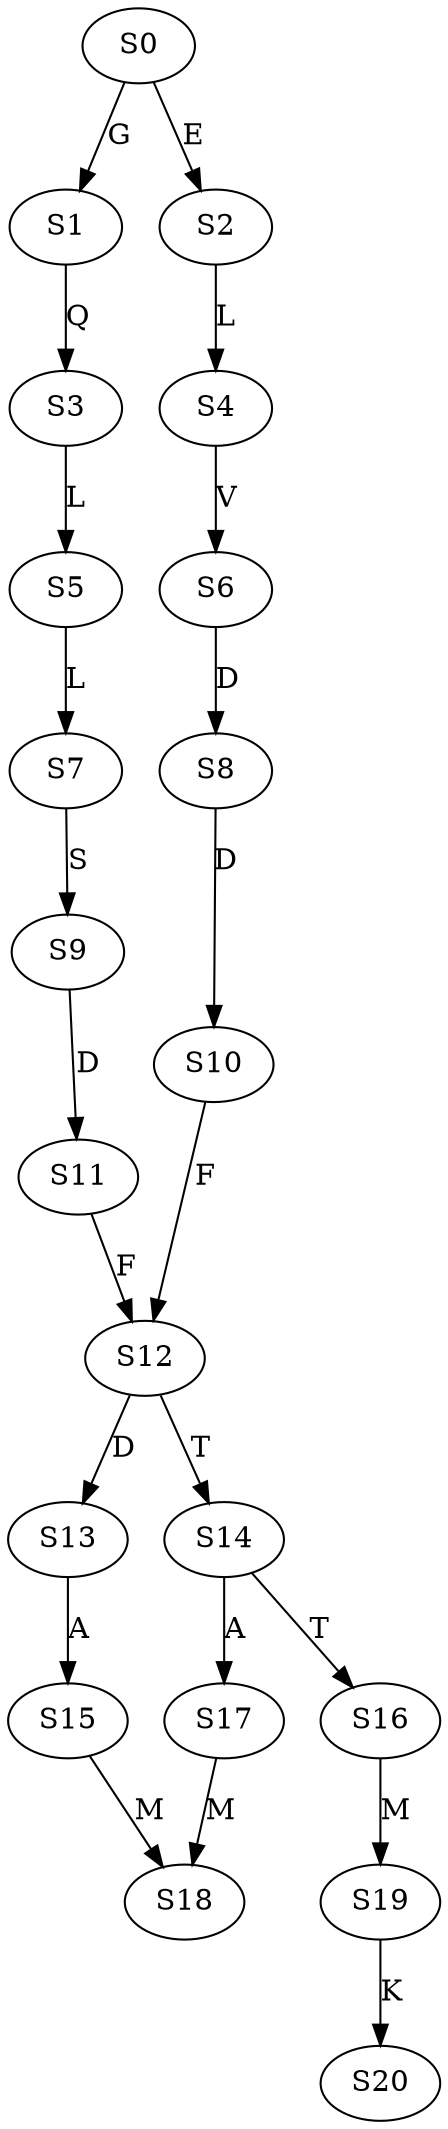 strict digraph  {
	S0 -> S1 [ label = G ];
	S0 -> S2 [ label = E ];
	S1 -> S3 [ label = Q ];
	S2 -> S4 [ label = L ];
	S3 -> S5 [ label = L ];
	S4 -> S6 [ label = V ];
	S5 -> S7 [ label = L ];
	S6 -> S8 [ label = D ];
	S7 -> S9 [ label = S ];
	S8 -> S10 [ label = D ];
	S9 -> S11 [ label = D ];
	S10 -> S12 [ label = F ];
	S11 -> S12 [ label = F ];
	S12 -> S13 [ label = D ];
	S12 -> S14 [ label = T ];
	S13 -> S15 [ label = A ];
	S14 -> S16 [ label = T ];
	S14 -> S17 [ label = A ];
	S15 -> S18 [ label = M ];
	S16 -> S19 [ label = M ];
	S17 -> S18 [ label = M ];
	S19 -> S20 [ label = K ];
}
